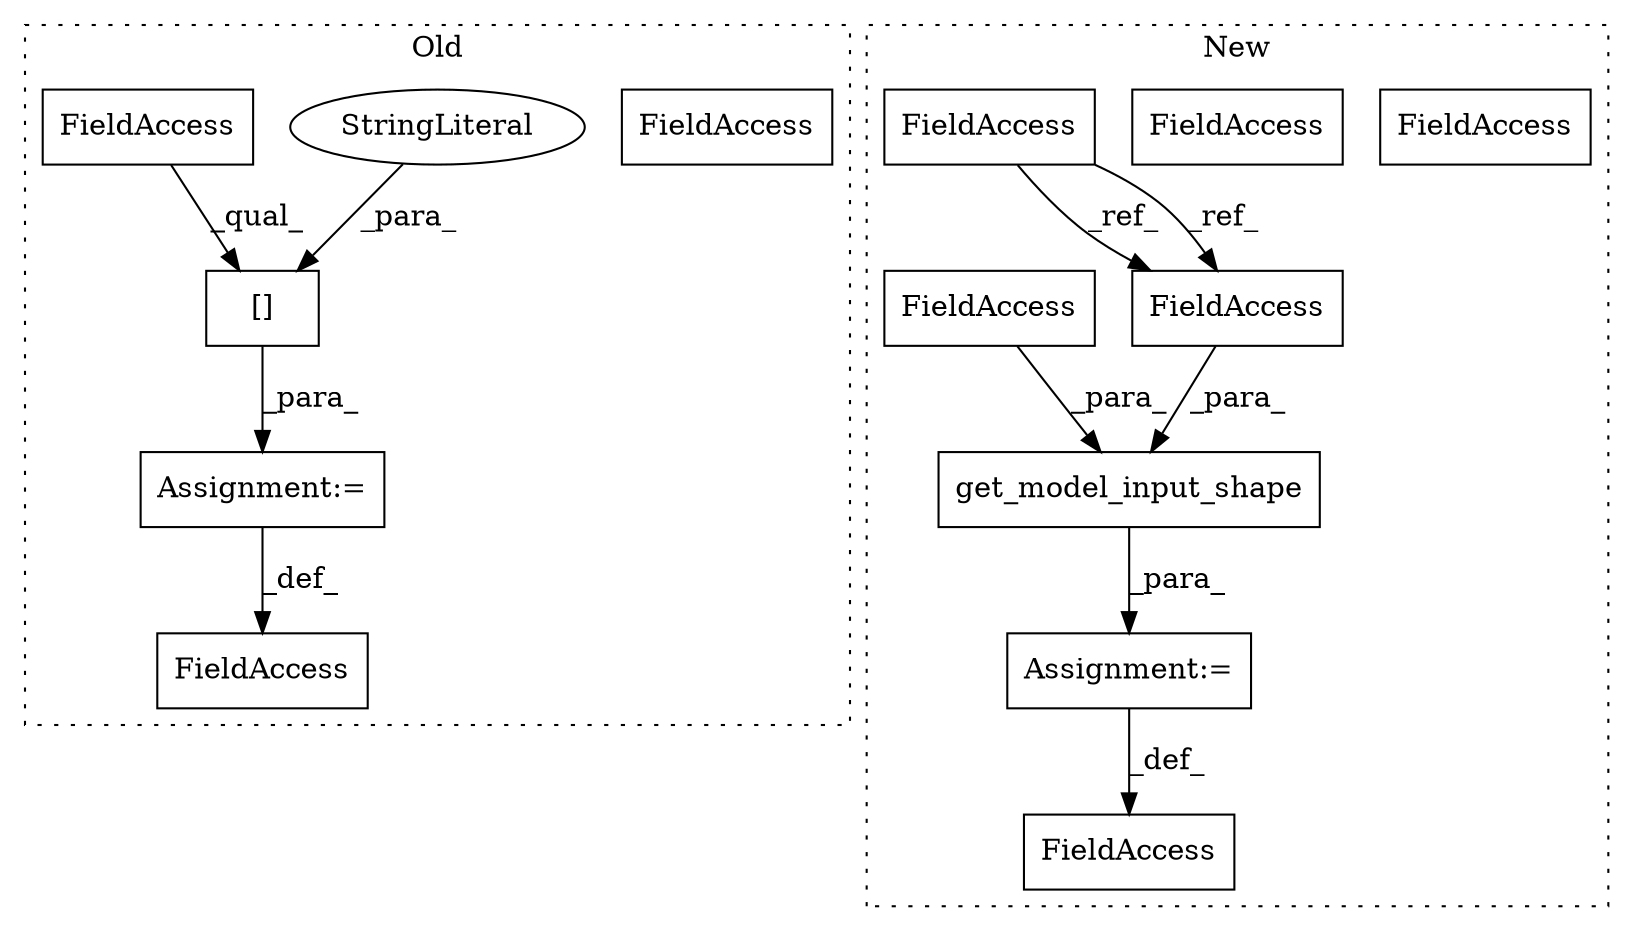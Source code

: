 digraph G {
subgraph cluster0 {
1 [label="[]" a="2" s="1388,1424" l="18,1" shape="box"];
4 [label="FieldAccess" a="22" s="1388" l="5" shape="box"];
7 [label="Assignment:=" a="7" s="1387" l="1" shape="box"];
8 [label="FieldAccess" a="22" s="1370" l="17" shape="box"];
9 [label="StringLiteral" a="45" s="1406" l="18" shape="ellipse"];
13 [label="FieldAccess" a="22" s="1388" l="5" shape="box"];
label = "Old";
style="dotted";
}
subgraph cluster1 {
2 [label="get_model_input_shape" a="32" s="1411,1456" l="22,1" shape="box"];
3 [label="FieldAccess" a="22" s="1370" l="17" shape="box"];
5 [label="FieldAccess" a="22" s="1439" l="17" shape="box"];
6 [label="FieldAccess" a="22" s="1433" l="5" shape="box"];
10 [label="Assignment:=" a="7" s="1387" l="1" shape="box"];
11 [label="FieldAccess" a="22" s="1288" l="5" shape="box"];
12 [label="FieldAccess" a="22" s="1433" l="5" shape="box"];
14 [label="FieldAccess" a="22" s="1439" l="17" shape="box"];
label = "New";
style="dotted";
}
1 -> 7 [label="_para_"];
2 -> 10 [label="_para_"];
7 -> 8 [label="_def_"];
9 -> 1 [label="_para_"];
10 -> 3 [label="_def_"];
11 -> 12 [label="_ref_"];
11 -> 12 [label="_ref_"];
12 -> 2 [label="_para_"];
13 -> 1 [label="_qual_"];
14 -> 2 [label="_para_"];
}